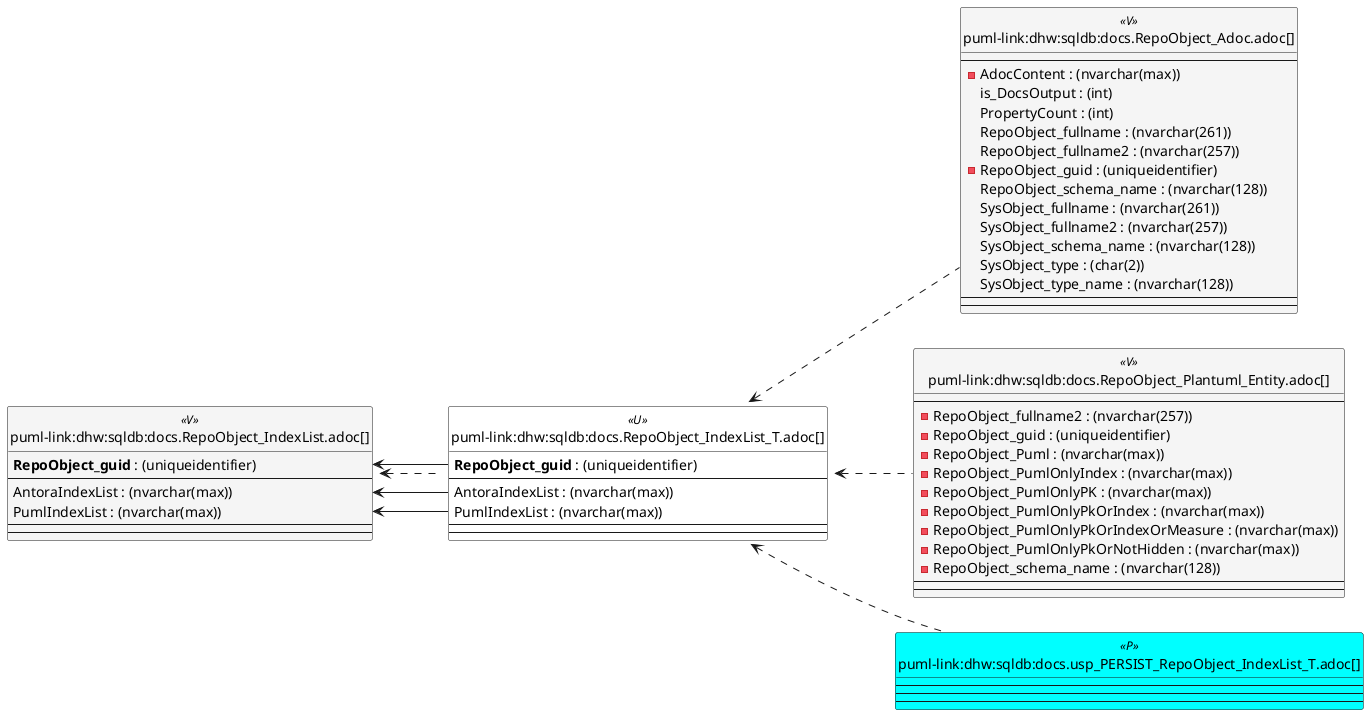 @startuml
left to right direction
'top to bottom direction
hide circle
'avoide "." issues:
set namespaceSeparator none


skinparam class {
  BackgroundColor White
  BackgroundColor<<FN>> Yellow
  BackgroundColor<<FS>> Yellow
  BackgroundColor<<FT>> LightGray
  BackgroundColor<<IF>> Yellow
  BackgroundColor<<IS>> Yellow
  BackgroundColor<<P>> Aqua
  BackgroundColor<<PC>> Aqua
  BackgroundColor<<SN>> Yellow
  BackgroundColor<<SO>> SlateBlue
  BackgroundColor<<TF>> LightGray
  BackgroundColor<<TR>> Tomato
  BackgroundColor<<U>> White
  BackgroundColor<<V>> WhiteSmoke
  BackgroundColor<<X>> Aqua
  BackgroundColor<<external>> AliceBlue
}


entity "puml-link:dhw:sqldb:docs.RepoObject_Adoc.adoc[]" as docs.RepoObject_Adoc << V >> {
  --
  - AdocContent : (nvarchar(max))
  is_DocsOutput : (int)
  PropertyCount : (int)
  RepoObject_fullname : (nvarchar(261))
  RepoObject_fullname2 : (nvarchar(257))
  - RepoObject_guid : (uniqueidentifier)
  RepoObject_schema_name : (nvarchar(128))
  SysObject_fullname : (nvarchar(261))
  SysObject_fullname2 : (nvarchar(257))
  SysObject_schema_name : (nvarchar(128))
  SysObject_type : (char(2))
  SysObject_type_name : (nvarchar(128))
  --
  --
}

entity "puml-link:dhw:sqldb:docs.RepoObject_IndexList.adoc[]" as docs.RepoObject_IndexList << V >> {
  **RepoObject_guid** : (uniqueidentifier)
  --
  AntoraIndexList : (nvarchar(max))
  PumlIndexList : (nvarchar(max))
  --
  --
}

entity "puml-link:dhw:sqldb:docs.RepoObject_IndexList_T.adoc[]" as docs.RepoObject_IndexList_T << U >> {
  **RepoObject_guid** : (uniqueidentifier)
  --
  AntoraIndexList : (nvarchar(max))
  PumlIndexList : (nvarchar(max))
  --
  --
}

entity "puml-link:dhw:sqldb:docs.RepoObject_Plantuml_Entity.adoc[]" as docs.RepoObject_Plantuml_Entity << V >> {
  --
  - RepoObject_fullname2 : (nvarchar(257))
  - RepoObject_guid : (uniqueidentifier)
  - RepoObject_Puml : (nvarchar(max))
  - RepoObject_PumlOnlyIndex : (nvarchar(max))
  - RepoObject_PumlOnlyPK : (nvarchar(max))
  - RepoObject_PumlOnlyPkOrIndex : (nvarchar(max))
  - RepoObject_PumlOnlyPkOrIndexOrMeasure : (nvarchar(max))
  - RepoObject_PumlOnlyPkOrNotHidden : (nvarchar(max))
  - RepoObject_schema_name : (nvarchar(128))
  --
  --
}

entity "puml-link:dhw:sqldb:docs.usp_PERSIST_RepoObject_IndexList_T.adoc[]" as docs.usp_PERSIST_RepoObject_IndexList_T << P >> {
  --
  --
  --
}

docs.RepoObject_IndexList <.. docs.RepoObject_IndexList_T
docs.RepoObject_IndexList_T <.. docs.RepoObject_Adoc
docs.RepoObject_IndexList_T <.. docs.RepoObject_Plantuml_Entity
docs.RepoObject_IndexList_T <.. docs.usp_PERSIST_RepoObject_IndexList_T
"docs.RepoObject_IndexList::AntoraIndexList" <-- "docs.RepoObject_IndexList_T::AntoraIndexList"
"docs.RepoObject_IndexList::PumlIndexList" <-- "docs.RepoObject_IndexList_T::PumlIndexList"
"docs.RepoObject_IndexList::RepoObject_guid" <-- "docs.RepoObject_IndexList_T::RepoObject_guid"
@enduml

